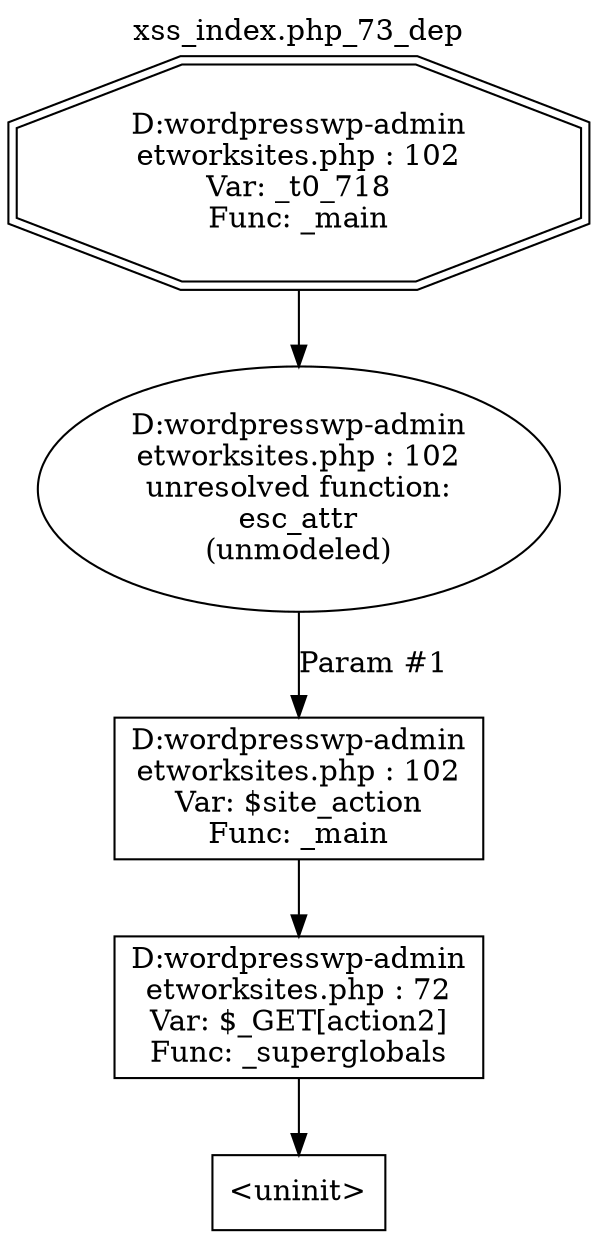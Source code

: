 digraph cfg {
  label="xss_index.php_73_dep";
  labelloc=t;
  n1 [shape=doubleoctagon, label="D:\wordpress\wp-admin\network\sites.php : 102\nVar: _t0_718\nFunc: _main\n"];
  n2 [shape=ellipse, label="D:\wordpress\wp-admin\network\sites.php : 102\nunresolved function:\nesc_attr\n(unmodeled)\n"];
  n3 [shape=box, label="D:\wordpress\wp-admin\network\sites.php : 102\nVar: $site_action\nFunc: _main\n"];
  n4 [shape=box, label="D:\wordpress\wp-admin\network\sites.php : 72\nVar: $_GET[action2]\nFunc: _superglobals\n"];
  n5 [shape=box, label="<uninit>"];
  n1 -> n2;
  n4 -> n5;
  n3 -> n4;
  n2 -> n3[label="Param #1"];
}
